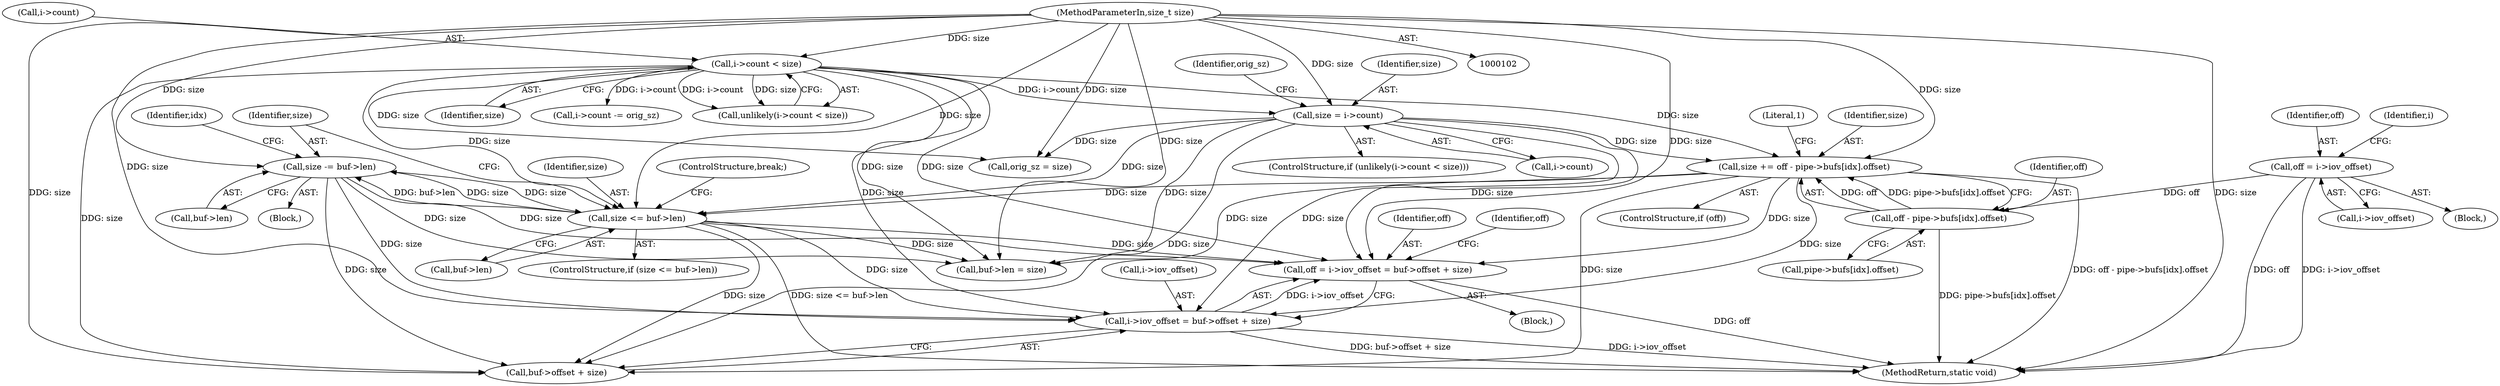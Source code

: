 digraph "1_linux_b9dc6f65bc5e232d1c05fe34b5daadc7e8bbf1fb_0@integer" {
"1000195" [label="(Call,off = i->iov_offset = buf->offset + size)"];
"1000197" [label="(Call,i->iov_offset = buf->offset + size)"];
"1000104" [label="(MethodParameterIn,size_t size)"];
"1000175" [label="(Call,size -= buf->len)"];
"1000169" [label="(Call,size <= buf->len)"];
"1000146" [label="(Call,size += off - pipe->bufs[idx].offset)"];
"1000148" [label="(Call,off - pipe->bufs[idx].offset)"];
"1000120" [label="(Call,off = i->iov_offset)"];
"1000128" [label="(Call,i->count < size)"];
"1000133" [label="(Call,size = i->count)"];
"1000121" [label="(Identifier,off)"];
"1000138" [label="(Call,orig_sz = size)"];
"1000195" [label="(Call,off = i->iov_offset = buf->offset + size)"];
"1000104" [label="(MethodParameterIn,size_t size)"];
"1000126" [label="(ControlStructure,if (unlikely(i->count < size)))"];
"1000185" [label="(Call,buf->len = size)"];
"1000148" [label="(Call,off - pipe->bufs[idx].offset)"];
"1000147" [label="(Identifier,size)"];
"1000158" [label="(Literal,1)"];
"1000201" [label="(Call,buf->offset + size)"];
"1000177" [label="(Call,buf->len)"];
"1000130" [label="(Identifier,i)"];
"1000132" [label="(Identifier,size)"];
"1000146" [label="(Call,size += off - pipe->bufs[idx].offset)"];
"1000168" [label="(ControlStructure,if (size <= buf->len))"];
"1000105" [label="(Block,)"];
"1000196" [label="(Identifier,off)"];
"1000171" [label="(Call,buf->len)"];
"1000169" [label="(Call,size <= buf->len)"];
"1000122" [label="(Call,i->iov_offset)"];
"1000175" [label="(Call,size -= buf->len)"];
"1000129" [label="(Call,i->count)"];
"1000198" [label="(Call,i->iov_offset)"];
"1000176" [label="(Identifier,size)"];
"1000135" [label="(Call,i->count)"];
"1000150" [label="(Call,pipe->bufs[idx].offset)"];
"1000261" [label="(MethodReturn,static void)"];
"1000174" [label="(ControlStructure,break;)"];
"1000133" [label="(Call,size = i->count)"];
"1000197" [label="(Call,i->iov_offset = buf->offset + size)"];
"1000181" [label="(Identifier,idx)"];
"1000144" [label="(ControlStructure,if (off))"];
"1000149" [label="(Identifier,off)"];
"1000120" [label="(Call,off = i->iov_offset)"];
"1000159" [label="(Block,)"];
"1000256" [label="(Call,i->count -= orig_sz)"];
"1000139" [label="(Identifier,orig_sz)"];
"1000127" [label="(Call,unlikely(i->count < size))"];
"1000143" [label="(Block,)"];
"1000170" [label="(Identifier,size)"];
"1000128" [label="(Call,i->count < size)"];
"1000207" [label="(Identifier,off)"];
"1000134" [label="(Identifier,size)"];
"1000195" -> "1000143"  [label="AST: "];
"1000195" -> "1000197"  [label="CFG: "];
"1000196" -> "1000195"  [label="AST: "];
"1000197" -> "1000195"  [label="AST: "];
"1000207" -> "1000195"  [label="CFG: "];
"1000195" -> "1000261"  [label="DDG: off"];
"1000197" -> "1000195"  [label="DDG: i->iov_offset"];
"1000104" -> "1000195"  [label="DDG: size"];
"1000175" -> "1000195"  [label="DDG: size"];
"1000169" -> "1000195"  [label="DDG: size"];
"1000146" -> "1000195"  [label="DDG: size"];
"1000128" -> "1000195"  [label="DDG: size"];
"1000133" -> "1000195"  [label="DDG: size"];
"1000197" -> "1000201"  [label="CFG: "];
"1000198" -> "1000197"  [label="AST: "];
"1000201" -> "1000197"  [label="AST: "];
"1000197" -> "1000261"  [label="DDG: buf->offset + size"];
"1000197" -> "1000261"  [label="DDG: i->iov_offset"];
"1000104" -> "1000197"  [label="DDG: size"];
"1000175" -> "1000197"  [label="DDG: size"];
"1000169" -> "1000197"  [label="DDG: size"];
"1000146" -> "1000197"  [label="DDG: size"];
"1000128" -> "1000197"  [label="DDG: size"];
"1000133" -> "1000197"  [label="DDG: size"];
"1000104" -> "1000102"  [label="AST: "];
"1000104" -> "1000261"  [label="DDG: size"];
"1000104" -> "1000128"  [label="DDG: size"];
"1000104" -> "1000133"  [label="DDG: size"];
"1000104" -> "1000138"  [label="DDG: size"];
"1000104" -> "1000146"  [label="DDG: size"];
"1000104" -> "1000169"  [label="DDG: size"];
"1000104" -> "1000175"  [label="DDG: size"];
"1000104" -> "1000185"  [label="DDG: size"];
"1000104" -> "1000201"  [label="DDG: size"];
"1000175" -> "1000159"  [label="AST: "];
"1000175" -> "1000177"  [label="CFG: "];
"1000176" -> "1000175"  [label="AST: "];
"1000177" -> "1000175"  [label="AST: "];
"1000181" -> "1000175"  [label="CFG: "];
"1000175" -> "1000169"  [label="DDG: size"];
"1000169" -> "1000175"  [label="DDG: buf->len"];
"1000169" -> "1000175"  [label="DDG: size"];
"1000175" -> "1000185"  [label="DDG: size"];
"1000175" -> "1000201"  [label="DDG: size"];
"1000169" -> "1000168"  [label="AST: "];
"1000169" -> "1000171"  [label="CFG: "];
"1000170" -> "1000169"  [label="AST: "];
"1000171" -> "1000169"  [label="AST: "];
"1000174" -> "1000169"  [label="CFG: "];
"1000176" -> "1000169"  [label="CFG: "];
"1000169" -> "1000261"  [label="DDG: size <= buf->len"];
"1000146" -> "1000169"  [label="DDG: size"];
"1000128" -> "1000169"  [label="DDG: size"];
"1000133" -> "1000169"  [label="DDG: size"];
"1000169" -> "1000185"  [label="DDG: size"];
"1000169" -> "1000201"  [label="DDG: size"];
"1000146" -> "1000144"  [label="AST: "];
"1000146" -> "1000148"  [label="CFG: "];
"1000147" -> "1000146"  [label="AST: "];
"1000148" -> "1000146"  [label="AST: "];
"1000158" -> "1000146"  [label="CFG: "];
"1000146" -> "1000261"  [label="DDG: off - pipe->bufs[idx].offset"];
"1000148" -> "1000146"  [label="DDG: off"];
"1000148" -> "1000146"  [label="DDG: pipe->bufs[idx].offset"];
"1000128" -> "1000146"  [label="DDG: size"];
"1000133" -> "1000146"  [label="DDG: size"];
"1000146" -> "1000185"  [label="DDG: size"];
"1000146" -> "1000201"  [label="DDG: size"];
"1000148" -> "1000150"  [label="CFG: "];
"1000149" -> "1000148"  [label="AST: "];
"1000150" -> "1000148"  [label="AST: "];
"1000148" -> "1000261"  [label="DDG: pipe->bufs[idx].offset"];
"1000120" -> "1000148"  [label="DDG: off"];
"1000120" -> "1000105"  [label="AST: "];
"1000120" -> "1000122"  [label="CFG: "];
"1000121" -> "1000120"  [label="AST: "];
"1000122" -> "1000120"  [label="AST: "];
"1000130" -> "1000120"  [label="CFG: "];
"1000120" -> "1000261"  [label="DDG: off"];
"1000120" -> "1000261"  [label="DDG: i->iov_offset"];
"1000128" -> "1000127"  [label="AST: "];
"1000128" -> "1000132"  [label="CFG: "];
"1000129" -> "1000128"  [label="AST: "];
"1000132" -> "1000128"  [label="AST: "];
"1000127" -> "1000128"  [label="CFG: "];
"1000128" -> "1000127"  [label="DDG: i->count"];
"1000128" -> "1000127"  [label="DDG: size"];
"1000128" -> "1000133"  [label="DDG: i->count"];
"1000128" -> "1000138"  [label="DDG: size"];
"1000128" -> "1000185"  [label="DDG: size"];
"1000128" -> "1000201"  [label="DDG: size"];
"1000128" -> "1000256"  [label="DDG: i->count"];
"1000133" -> "1000126"  [label="AST: "];
"1000133" -> "1000135"  [label="CFG: "];
"1000134" -> "1000133"  [label="AST: "];
"1000135" -> "1000133"  [label="AST: "];
"1000139" -> "1000133"  [label="CFG: "];
"1000133" -> "1000138"  [label="DDG: size"];
"1000133" -> "1000185"  [label="DDG: size"];
"1000133" -> "1000201"  [label="DDG: size"];
}
